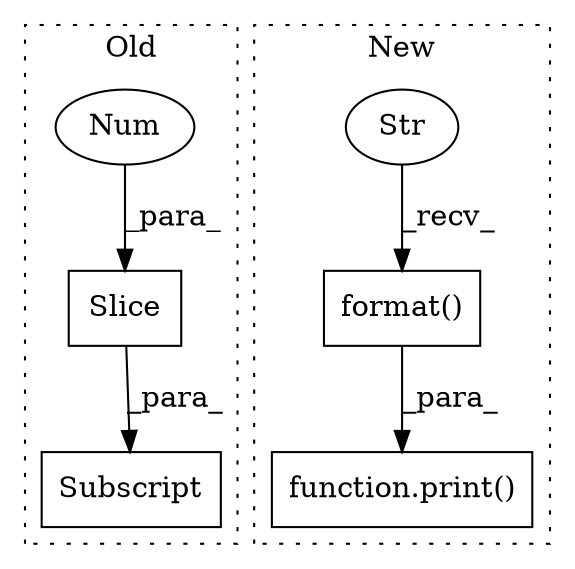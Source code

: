 digraph G {
subgraph cluster0 {
1 [label="Slice" a="80" s="5403" l="7" shape="box"];
4 [label="Num" a="76" s="5407" l="3" shape="ellipse"];
5 [label="Subscript" a="63" s="5391,0" l="20,0" shape="box"];
label = "Old";
style="dotted";
}
subgraph cluster1 {
2 [label="format()" a="75" s="5853,5897" l="18,1" shape="box"];
3 [label="Str" a="66" s="5853" l="10" shape="ellipse"];
6 [label="function.print()" a="75" s="5847,5898" l="6,1" shape="box"];
label = "New";
style="dotted";
}
1 -> 5 [label="_para_"];
2 -> 6 [label="_para_"];
3 -> 2 [label="_recv_"];
4 -> 1 [label="_para_"];
}